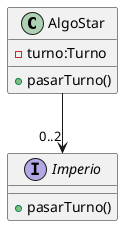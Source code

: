 @startuml AlgoStar

class AlgoStar {
    - turno:Turno
    + pasarTurno()
}

interface Imperio {
    +pasarTurno()
}

AlgoStar --> "0..2" Imperio

@enduml